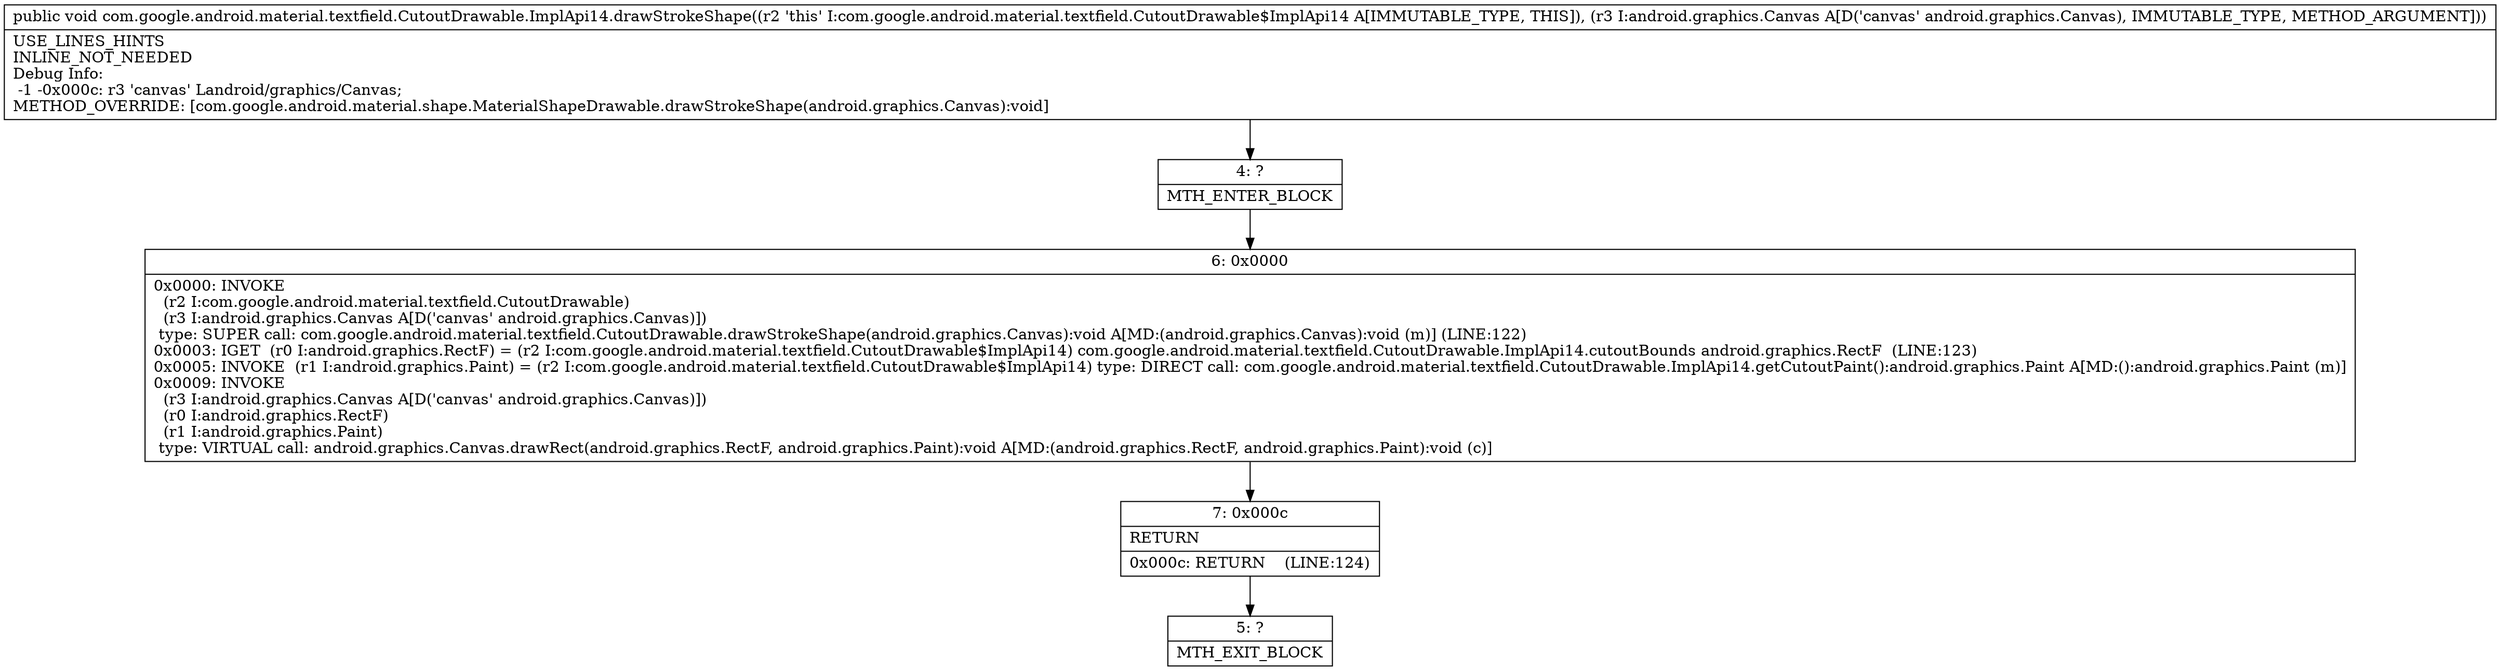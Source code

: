 digraph "CFG forcom.google.android.material.textfield.CutoutDrawable.ImplApi14.drawStrokeShape(Landroid\/graphics\/Canvas;)V" {
Node_4 [shape=record,label="{4\:\ ?|MTH_ENTER_BLOCK\l}"];
Node_6 [shape=record,label="{6\:\ 0x0000|0x0000: INVOKE  \l  (r2 I:com.google.android.material.textfield.CutoutDrawable)\l  (r3 I:android.graphics.Canvas A[D('canvas' android.graphics.Canvas)])\l type: SUPER call: com.google.android.material.textfield.CutoutDrawable.drawStrokeShape(android.graphics.Canvas):void A[MD:(android.graphics.Canvas):void (m)] (LINE:122)\l0x0003: IGET  (r0 I:android.graphics.RectF) = (r2 I:com.google.android.material.textfield.CutoutDrawable$ImplApi14) com.google.android.material.textfield.CutoutDrawable.ImplApi14.cutoutBounds android.graphics.RectF  (LINE:123)\l0x0005: INVOKE  (r1 I:android.graphics.Paint) = (r2 I:com.google.android.material.textfield.CutoutDrawable$ImplApi14) type: DIRECT call: com.google.android.material.textfield.CutoutDrawable.ImplApi14.getCutoutPaint():android.graphics.Paint A[MD:():android.graphics.Paint (m)]\l0x0009: INVOKE  \l  (r3 I:android.graphics.Canvas A[D('canvas' android.graphics.Canvas)])\l  (r0 I:android.graphics.RectF)\l  (r1 I:android.graphics.Paint)\l type: VIRTUAL call: android.graphics.Canvas.drawRect(android.graphics.RectF, android.graphics.Paint):void A[MD:(android.graphics.RectF, android.graphics.Paint):void (c)]\l}"];
Node_7 [shape=record,label="{7\:\ 0x000c|RETURN\l|0x000c: RETURN    (LINE:124)\l}"];
Node_5 [shape=record,label="{5\:\ ?|MTH_EXIT_BLOCK\l}"];
MethodNode[shape=record,label="{public void com.google.android.material.textfield.CutoutDrawable.ImplApi14.drawStrokeShape((r2 'this' I:com.google.android.material.textfield.CutoutDrawable$ImplApi14 A[IMMUTABLE_TYPE, THIS]), (r3 I:android.graphics.Canvas A[D('canvas' android.graphics.Canvas), IMMUTABLE_TYPE, METHOD_ARGUMENT]))  | USE_LINES_HINTS\lINLINE_NOT_NEEDED\lDebug Info:\l  \-1 \-0x000c: r3 'canvas' Landroid\/graphics\/Canvas;\lMETHOD_OVERRIDE: [com.google.android.material.shape.MaterialShapeDrawable.drawStrokeShape(android.graphics.Canvas):void]\l}"];
MethodNode -> Node_4;Node_4 -> Node_6;
Node_6 -> Node_7;
Node_7 -> Node_5;
}

